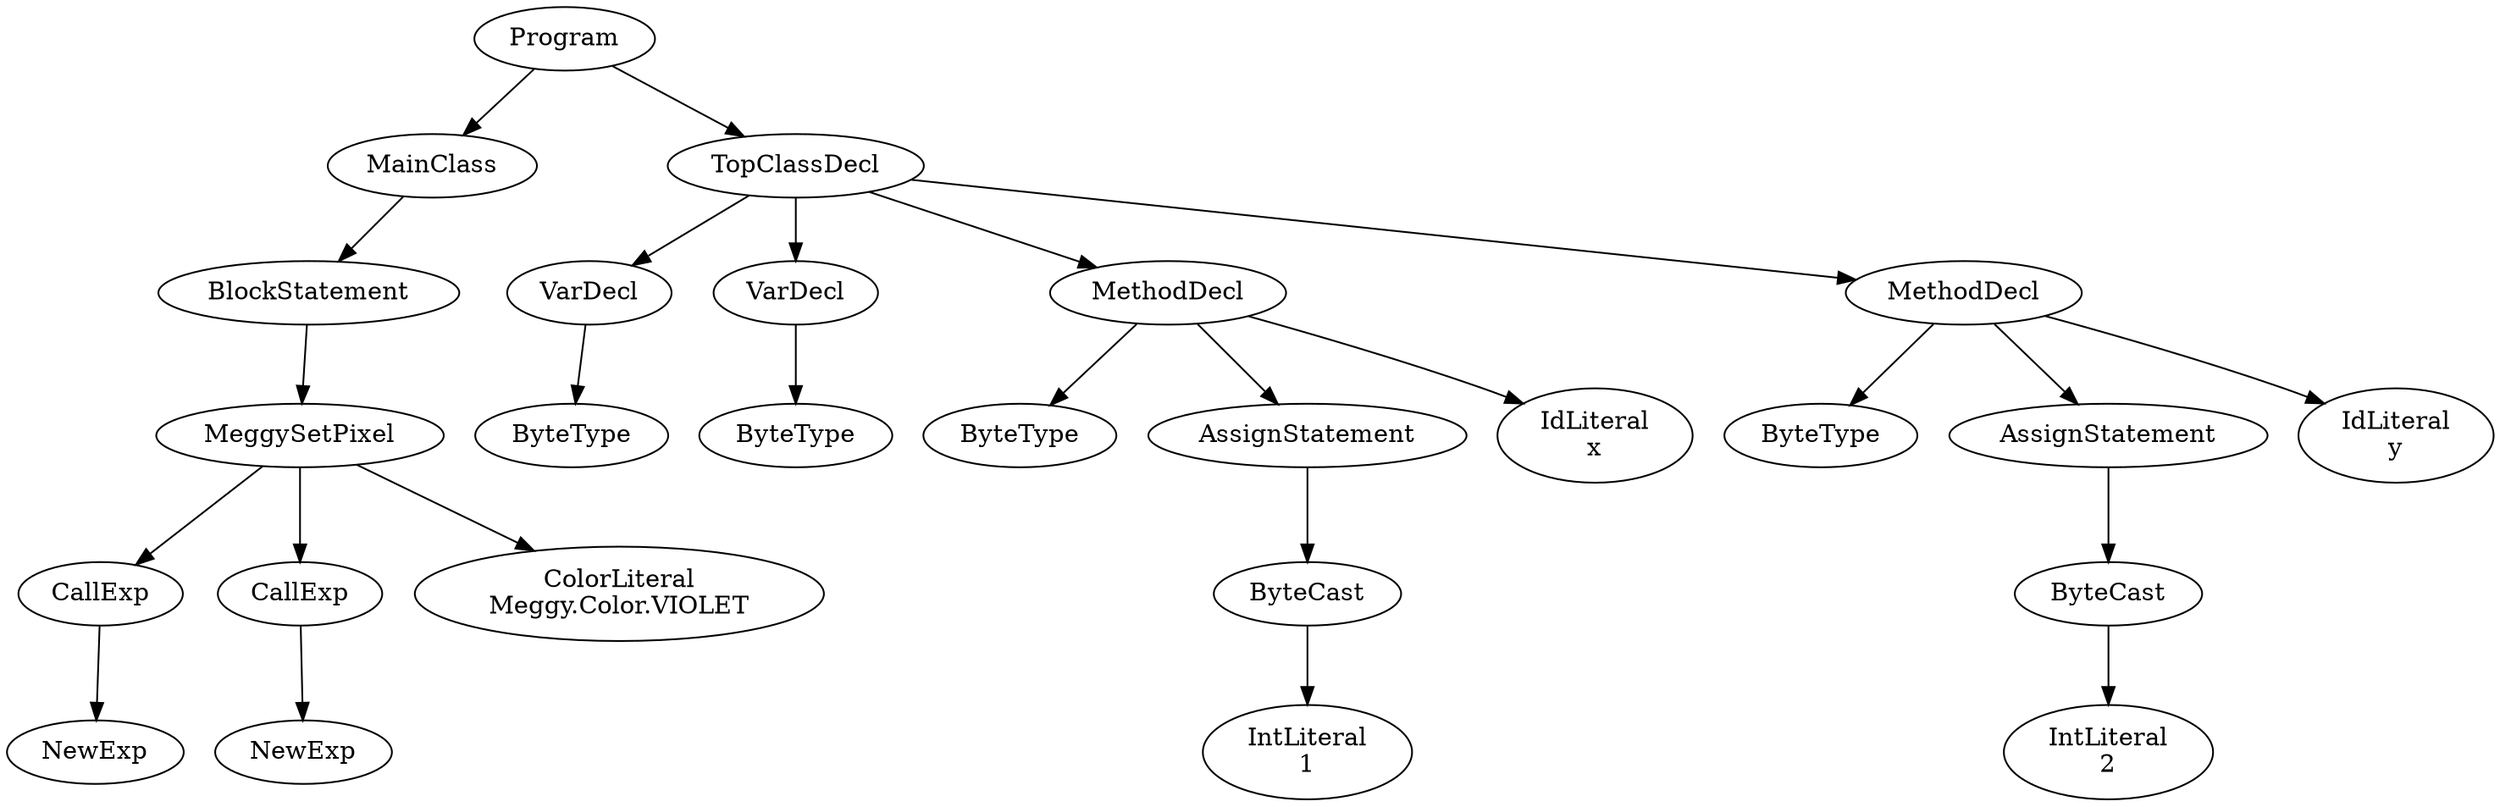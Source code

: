 digraph ASTGraph {
0 [ label="Program" ];
1 [ label="MainClass" ];
0 -> 1
2 [ label="BlockStatement" ];
1 -> 2
3 [ label="MeggySetPixel" ];
2 -> 3
4 [ label="CallExp" ];
3 -> 4
5 [ label="NewExp" ];
4 -> 5
6 [ label="CallExp" ];
3 -> 6
7 [ label="NewExp" ];
6 -> 7
8 [ label="ColorLiteral\nMeggy.Color.VIOLET" ];
3 -> 8
9 [ label="TopClassDecl" ];
0 -> 9
10 [ label="VarDecl" ];
9 -> 10
11 [ label="ByteType" ];
10 -> 11
12 [ label="VarDecl" ];
9 -> 12
13 [ label="ByteType" ];
12 -> 13
14 [ label="MethodDecl" ];
9 -> 14
15 [ label="ByteType" ];
14 -> 15
16 [ label="AssignStatement" ];
14 -> 16
17 [ label="ByteCast" ];
16 -> 17
18 [ label="IntLiteral\n1" ];
17 -> 18
19 [ label="IdLiteral\nx" ];
14 -> 19
20 [ label="MethodDecl" ];
9 -> 20
21 [ label="ByteType" ];
20 -> 21
22 [ label="AssignStatement" ];
20 -> 22
23 [ label="ByteCast" ];
22 -> 23
24 [ label="IntLiteral\n2" ];
23 -> 24
25 [ label="IdLiteral\ny" ];
20 -> 25
}
